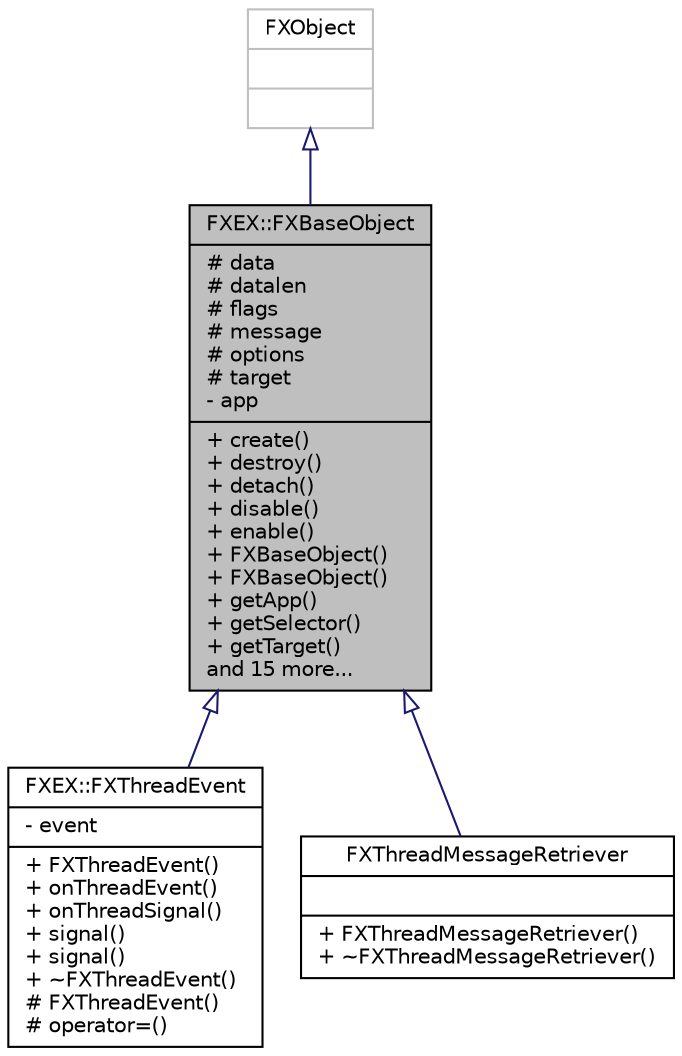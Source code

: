 digraph "FXEX::FXBaseObject"
{
  edge [fontname="Helvetica",fontsize="10",labelfontname="Helvetica",labelfontsize="10"];
  node [fontname="Helvetica",fontsize="10",shape=record];
  Node0 [label="{FXEX::FXBaseObject\n|# data\l# datalen\l# flags\l# message\l# options\l# target\l- app\l|+ create()\l+ destroy()\l+ detach()\l+ disable()\l+ enable()\l+ FXBaseObject()\l+ FXBaseObject()\l+ getApp()\l+ getSelector()\l+ getTarget()\land 15 more...\l}",height=0.2,width=0.4,color="black", fillcolor="grey75", style="filled", fontcolor="black"];
  Node1 -> Node0 [dir="back",color="midnightblue",fontsize="10",style="solid",arrowtail="onormal",fontname="Helvetica"];
  Node1 [label="{FXObject\n||}",height=0.2,width=0.4,color="grey75", fillcolor="white", style="filled"];
  Node0 -> Node2 [dir="back",color="midnightblue",fontsize="10",style="solid",arrowtail="onormal",fontname="Helvetica"];
  Node2 [label="{FXEX::FXThreadEvent\n|- event\l|+ FXThreadEvent()\l+ onThreadEvent()\l+ onThreadSignal()\l+ signal()\l+ signal()\l+ ~FXThreadEvent()\l# FXThreadEvent()\l# operator=()\l}",height=0.2,width=0.4,color="black", fillcolor="white", style="filled",URL="$d1/d9b/class_f_x_e_x_1_1_f_x_thread_event.html"];
  Node0 -> Node3 [dir="back",color="midnightblue",fontsize="10",style="solid",arrowtail="onormal",fontname="Helvetica"];
  Node3 [label="{FXThreadMessageRetriever\n||+ FXThreadMessageRetriever()\l+ ~FXThreadMessageRetriever()\l}",height=0.2,width=0.4,color="black", fillcolor="white", style="filled",URL="$da/dee/class_f_x_thread_message_retriever.html"];
}
